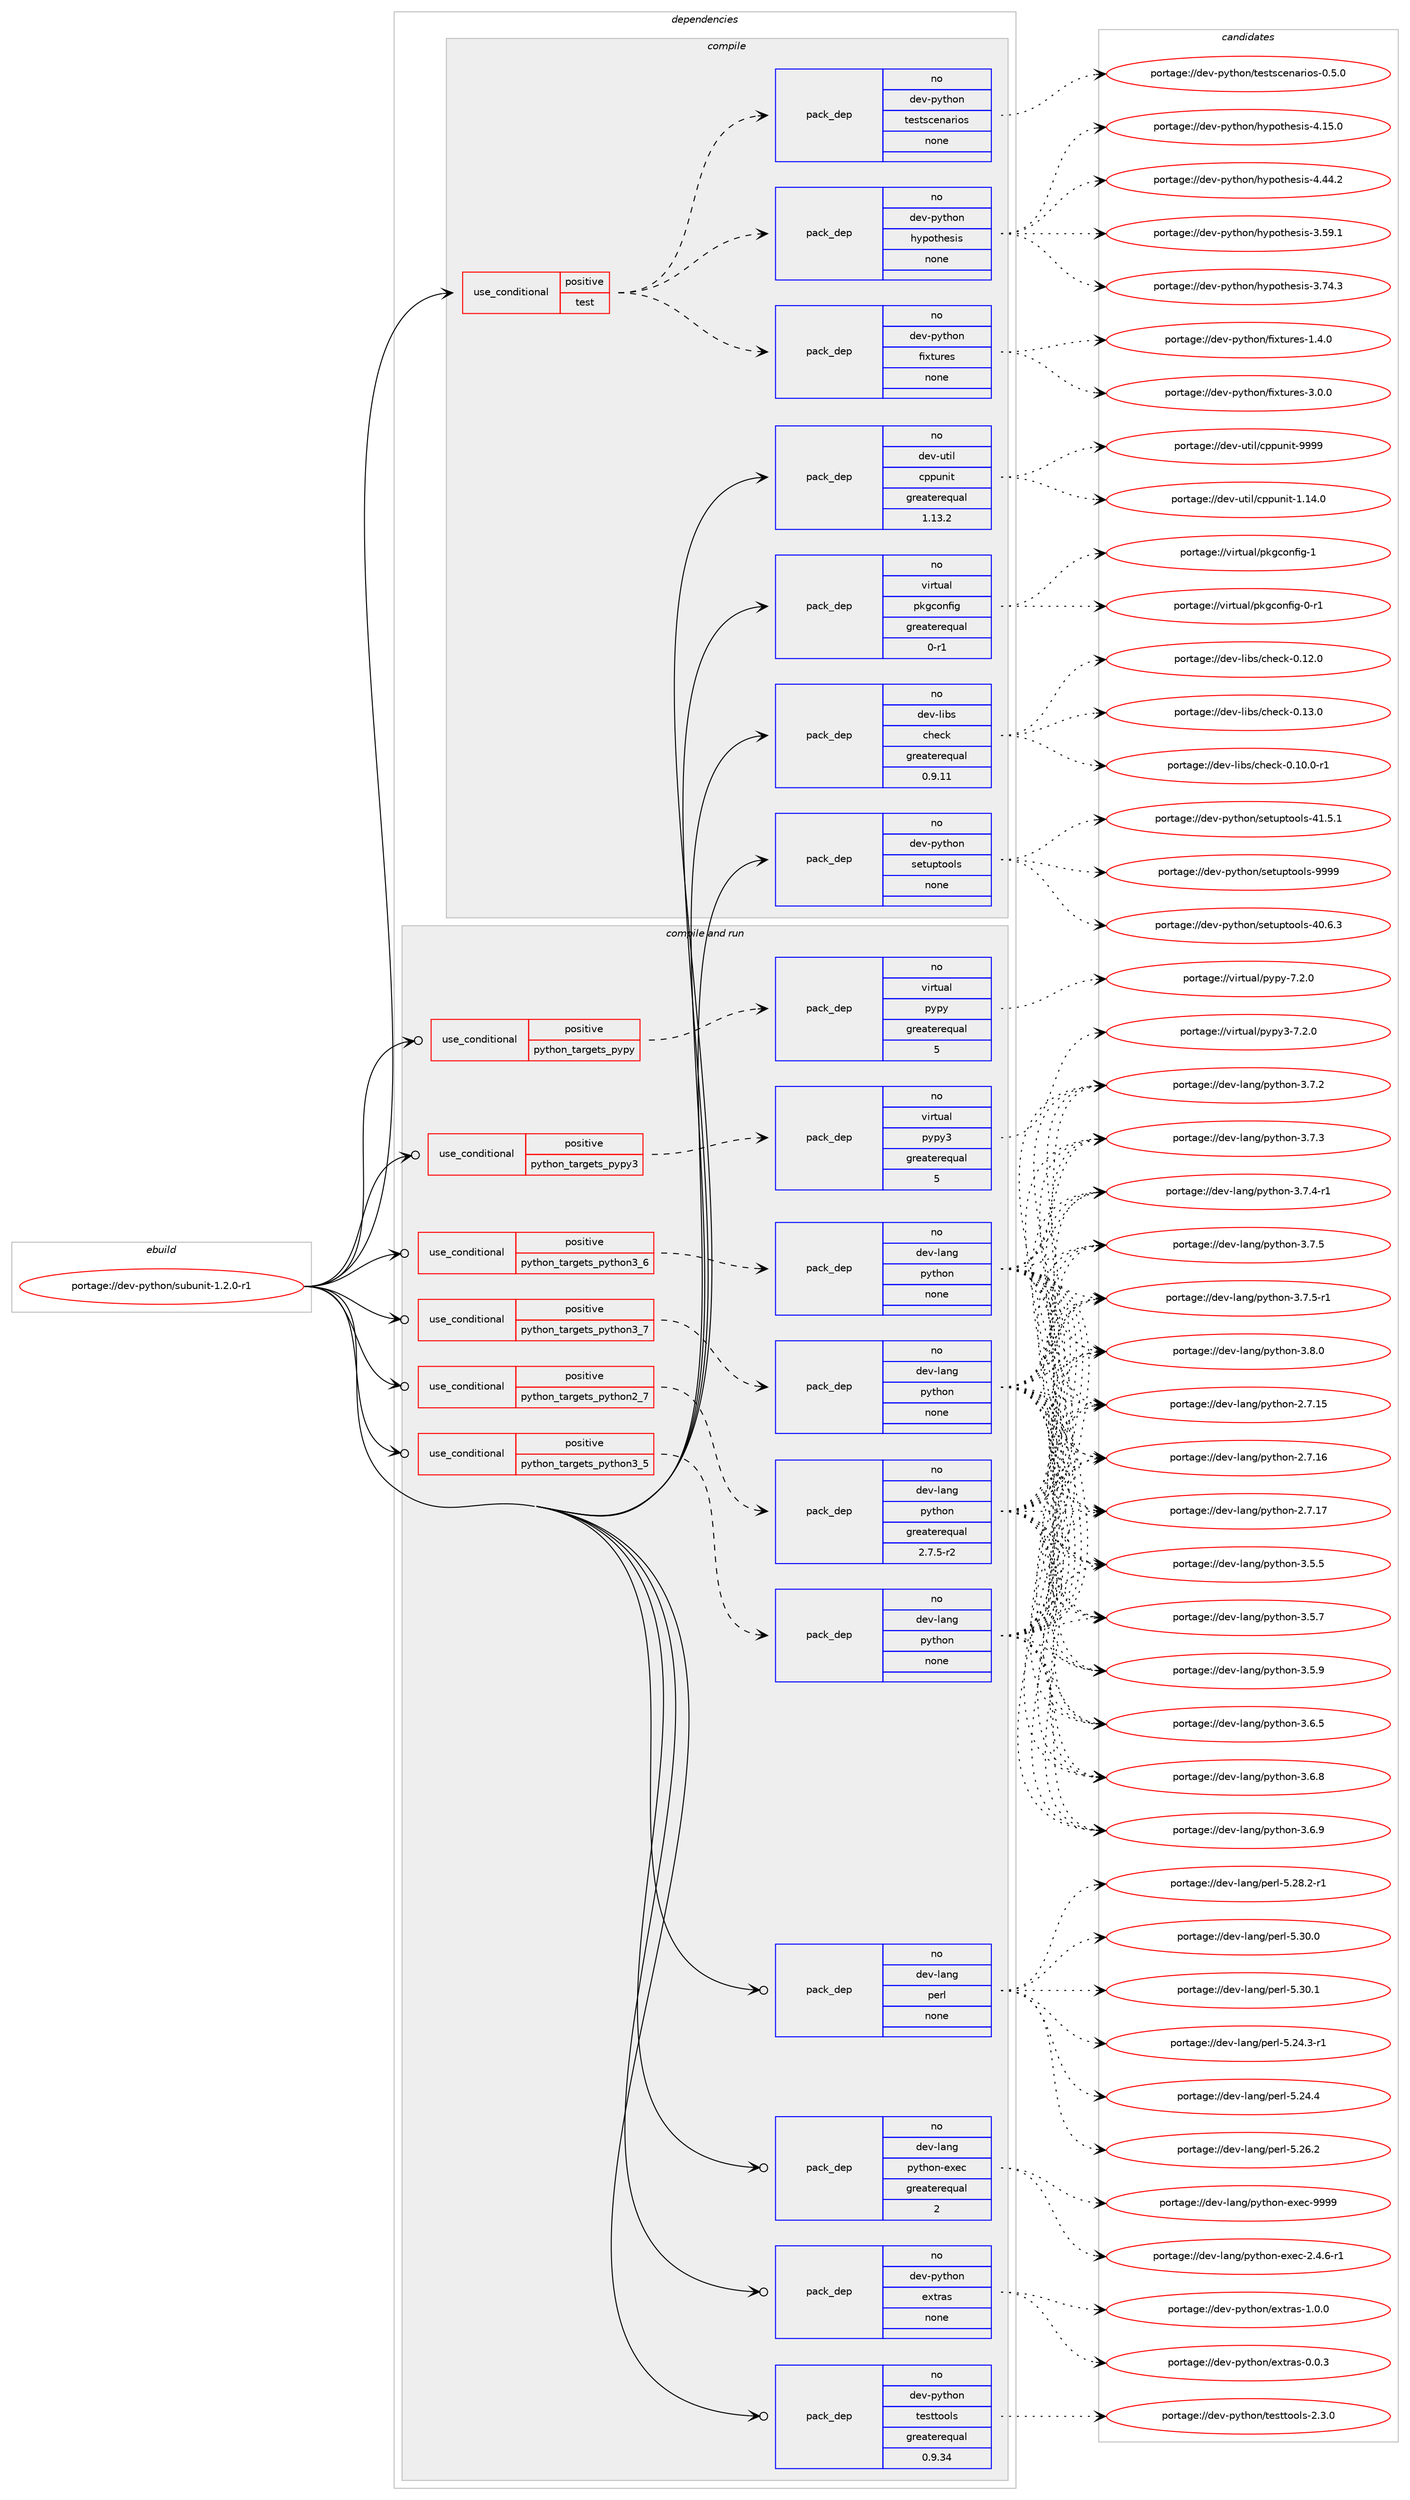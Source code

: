 digraph prolog {

# *************
# Graph options
# *************

newrank=true;
concentrate=true;
compound=true;
graph [rankdir=LR,fontname=Helvetica,fontsize=10,ranksep=1.5];#, ranksep=2.5, nodesep=0.2];
edge  [arrowhead=vee];
node  [fontname=Helvetica,fontsize=10];

# **********
# The ebuild
# **********

subgraph cluster_leftcol {
color=gray;
rank=same;
label=<<i>ebuild</i>>;
id [label="portage://dev-python/subunit-1.2.0-r1", color=red, width=4, href="../dev-python/subunit-1.2.0-r1.svg"];
}

# ****************
# The dependencies
# ****************

subgraph cluster_midcol {
color=gray;
label=<<i>dependencies</i>>;
subgraph cluster_compile {
fillcolor="#eeeeee";
style=filled;
label=<<i>compile</i>>;
subgraph cond39364 {
dependency174534 [label=<<TABLE BORDER="0" CELLBORDER="1" CELLSPACING="0" CELLPADDING="4"><TR><TD ROWSPAN="3" CELLPADDING="10">use_conditional</TD></TR><TR><TD>positive</TD></TR><TR><TD>test</TD></TR></TABLE>>, shape=none, color=red];
subgraph pack131767 {
dependency174535 [label=<<TABLE BORDER="0" CELLBORDER="1" CELLSPACING="0" CELLPADDING="4" WIDTH="220"><TR><TD ROWSPAN="6" CELLPADDING="30">pack_dep</TD></TR><TR><TD WIDTH="110">no</TD></TR><TR><TD>dev-python</TD></TR><TR><TD>fixtures</TD></TR><TR><TD>none</TD></TR><TR><TD></TD></TR></TABLE>>, shape=none, color=blue];
}
dependency174534:e -> dependency174535:w [weight=20,style="dashed",arrowhead="vee"];
subgraph pack131768 {
dependency174536 [label=<<TABLE BORDER="0" CELLBORDER="1" CELLSPACING="0" CELLPADDING="4" WIDTH="220"><TR><TD ROWSPAN="6" CELLPADDING="30">pack_dep</TD></TR><TR><TD WIDTH="110">no</TD></TR><TR><TD>dev-python</TD></TR><TR><TD>hypothesis</TD></TR><TR><TD>none</TD></TR><TR><TD></TD></TR></TABLE>>, shape=none, color=blue];
}
dependency174534:e -> dependency174536:w [weight=20,style="dashed",arrowhead="vee"];
subgraph pack131769 {
dependency174537 [label=<<TABLE BORDER="0" CELLBORDER="1" CELLSPACING="0" CELLPADDING="4" WIDTH="220"><TR><TD ROWSPAN="6" CELLPADDING="30">pack_dep</TD></TR><TR><TD WIDTH="110">no</TD></TR><TR><TD>dev-python</TD></TR><TR><TD>testscenarios</TD></TR><TR><TD>none</TD></TR><TR><TD></TD></TR></TABLE>>, shape=none, color=blue];
}
dependency174534:e -> dependency174537:w [weight=20,style="dashed",arrowhead="vee"];
}
id:e -> dependency174534:w [weight=20,style="solid",arrowhead="vee"];
subgraph pack131770 {
dependency174538 [label=<<TABLE BORDER="0" CELLBORDER="1" CELLSPACING="0" CELLPADDING="4" WIDTH="220"><TR><TD ROWSPAN="6" CELLPADDING="30">pack_dep</TD></TR><TR><TD WIDTH="110">no</TD></TR><TR><TD>dev-libs</TD></TR><TR><TD>check</TD></TR><TR><TD>greaterequal</TD></TR><TR><TD>0.9.11</TD></TR></TABLE>>, shape=none, color=blue];
}
id:e -> dependency174538:w [weight=20,style="solid",arrowhead="vee"];
subgraph pack131771 {
dependency174539 [label=<<TABLE BORDER="0" CELLBORDER="1" CELLSPACING="0" CELLPADDING="4" WIDTH="220"><TR><TD ROWSPAN="6" CELLPADDING="30">pack_dep</TD></TR><TR><TD WIDTH="110">no</TD></TR><TR><TD>dev-python</TD></TR><TR><TD>setuptools</TD></TR><TR><TD>none</TD></TR><TR><TD></TD></TR></TABLE>>, shape=none, color=blue];
}
id:e -> dependency174539:w [weight=20,style="solid",arrowhead="vee"];
subgraph pack131772 {
dependency174540 [label=<<TABLE BORDER="0" CELLBORDER="1" CELLSPACING="0" CELLPADDING="4" WIDTH="220"><TR><TD ROWSPAN="6" CELLPADDING="30">pack_dep</TD></TR><TR><TD WIDTH="110">no</TD></TR><TR><TD>dev-util</TD></TR><TR><TD>cppunit</TD></TR><TR><TD>greaterequal</TD></TR><TR><TD>1.13.2</TD></TR></TABLE>>, shape=none, color=blue];
}
id:e -> dependency174540:w [weight=20,style="solid",arrowhead="vee"];
subgraph pack131773 {
dependency174541 [label=<<TABLE BORDER="0" CELLBORDER="1" CELLSPACING="0" CELLPADDING="4" WIDTH="220"><TR><TD ROWSPAN="6" CELLPADDING="30">pack_dep</TD></TR><TR><TD WIDTH="110">no</TD></TR><TR><TD>virtual</TD></TR><TR><TD>pkgconfig</TD></TR><TR><TD>greaterequal</TD></TR><TR><TD>0-r1</TD></TR></TABLE>>, shape=none, color=blue];
}
id:e -> dependency174541:w [weight=20,style="solid",arrowhead="vee"];
}
subgraph cluster_compileandrun {
fillcolor="#eeeeee";
style=filled;
label=<<i>compile and run</i>>;
subgraph cond39365 {
dependency174542 [label=<<TABLE BORDER="0" CELLBORDER="1" CELLSPACING="0" CELLPADDING="4"><TR><TD ROWSPAN="3" CELLPADDING="10">use_conditional</TD></TR><TR><TD>positive</TD></TR><TR><TD>python_targets_pypy</TD></TR></TABLE>>, shape=none, color=red];
subgraph pack131774 {
dependency174543 [label=<<TABLE BORDER="0" CELLBORDER="1" CELLSPACING="0" CELLPADDING="4" WIDTH="220"><TR><TD ROWSPAN="6" CELLPADDING="30">pack_dep</TD></TR><TR><TD WIDTH="110">no</TD></TR><TR><TD>virtual</TD></TR><TR><TD>pypy</TD></TR><TR><TD>greaterequal</TD></TR><TR><TD>5</TD></TR></TABLE>>, shape=none, color=blue];
}
dependency174542:e -> dependency174543:w [weight=20,style="dashed",arrowhead="vee"];
}
id:e -> dependency174542:w [weight=20,style="solid",arrowhead="odotvee"];
subgraph cond39366 {
dependency174544 [label=<<TABLE BORDER="0" CELLBORDER="1" CELLSPACING="0" CELLPADDING="4"><TR><TD ROWSPAN="3" CELLPADDING="10">use_conditional</TD></TR><TR><TD>positive</TD></TR><TR><TD>python_targets_pypy3</TD></TR></TABLE>>, shape=none, color=red];
subgraph pack131775 {
dependency174545 [label=<<TABLE BORDER="0" CELLBORDER="1" CELLSPACING="0" CELLPADDING="4" WIDTH="220"><TR><TD ROWSPAN="6" CELLPADDING="30">pack_dep</TD></TR><TR><TD WIDTH="110">no</TD></TR><TR><TD>virtual</TD></TR><TR><TD>pypy3</TD></TR><TR><TD>greaterequal</TD></TR><TR><TD>5</TD></TR></TABLE>>, shape=none, color=blue];
}
dependency174544:e -> dependency174545:w [weight=20,style="dashed",arrowhead="vee"];
}
id:e -> dependency174544:w [weight=20,style="solid",arrowhead="odotvee"];
subgraph cond39367 {
dependency174546 [label=<<TABLE BORDER="0" CELLBORDER="1" CELLSPACING="0" CELLPADDING="4"><TR><TD ROWSPAN="3" CELLPADDING="10">use_conditional</TD></TR><TR><TD>positive</TD></TR><TR><TD>python_targets_python2_7</TD></TR></TABLE>>, shape=none, color=red];
subgraph pack131776 {
dependency174547 [label=<<TABLE BORDER="0" CELLBORDER="1" CELLSPACING="0" CELLPADDING="4" WIDTH="220"><TR><TD ROWSPAN="6" CELLPADDING="30">pack_dep</TD></TR><TR><TD WIDTH="110">no</TD></TR><TR><TD>dev-lang</TD></TR><TR><TD>python</TD></TR><TR><TD>greaterequal</TD></TR><TR><TD>2.7.5-r2</TD></TR></TABLE>>, shape=none, color=blue];
}
dependency174546:e -> dependency174547:w [weight=20,style="dashed",arrowhead="vee"];
}
id:e -> dependency174546:w [weight=20,style="solid",arrowhead="odotvee"];
subgraph cond39368 {
dependency174548 [label=<<TABLE BORDER="0" CELLBORDER="1" CELLSPACING="0" CELLPADDING="4"><TR><TD ROWSPAN="3" CELLPADDING="10">use_conditional</TD></TR><TR><TD>positive</TD></TR><TR><TD>python_targets_python3_5</TD></TR></TABLE>>, shape=none, color=red];
subgraph pack131777 {
dependency174549 [label=<<TABLE BORDER="0" CELLBORDER="1" CELLSPACING="0" CELLPADDING="4" WIDTH="220"><TR><TD ROWSPAN="6" CELLPADDING="30">pack_dep</TD></TR><TR><TD WIDTH="110">no</TD></TR><TR><TD>dev-lang</TD></TR><TR><TD>python</TD></TR><TR><TD>none</TD></TR><TR><TD></TD></TR></TABLE>>, shape=none, color=blue];
}
dependency174548:e -> dependency174549:w [weight=20,style="dashed",arrowhead="vee"];
}
id:e -> dependency174548:w [weight=20,style="solid",arrowhead="odotvee"];
subgraph cond39369 {
dependency174550 [label=<<TABLE BORDER="0" CELLBORDER="1" CELLSPACING="0" CELLPADDING="4"><TR><TD ROWSPAN="3" CELLPADDING="10">use_conditional</TD></TR><TR><TD>positive</TD></TR><TR><TD>python_targets_python3_6</TD></TR></TABLE>>, shape=none, color=red];
subgraph pack131778 {
dependency174551 [label=<<TABLE BORDER="0" CELLBORDER="1" CELLSPACING="0" CELLPADDING="4" WIDTH="220"><TR><TD ROWSPAN="6" CELLPADDING="30">pack_dep</TD></TR><TR><TD WIDTH="110">no</TD></TR><TR><TD>dev-lang</TD></TR><TR><TD>python</TD></TR><TR><TD>none</TD></TR><TR><TD></TD></TR></TABLE>>, shape=none, color=blue];
}
dependency174550:e -> dependency174551:w [weight=20,style="dashed",arrowhead="vee"];
}
id:e -> dependency174550:w [weight=20,style="solid",arrowhead="odotvee"];
subgraph cond39370 {
dependency174552 [label=<<TABLE BORDER="0" CELLBORDER="1" CELLSPACING="0" CELLPADDING="4"><TR><TD ROWSPAN="3" CELLPADDING="10">use_conditional</TD></TR><TR><TD>positive</TD></TR><TR><TD>python_targets_python3_7</TD></TR></TABLE>>, shape=none, color=red];
subgraph pack131779 {
dependency174553 [label=<<TABLE BORDER="0" CELLBORDER="1" CELLSPACING="0" CELLPADDING="4" WIDTH="220"><TR><TD ROWSPAN="6" CELLPADDING="30">pack_dep</TD></TR><TR><TD WIDTH="110">no</TD></TR><TR><TD>dev-lang</TD></TR><TR><TD>python</TD></TR><TR><TD>none</TD></TR><TR><TD></TD></TR></TABLE>>, shape=none, color=blue];
}
dependency174552:e -> dependency174553:w [weight=20,style="dashed",arrowhead="vee"];
}
id:e -> dependency174552:w [weight=20,style="solid",arrowhead="odotvee"];
subgraph pack131780 {
dependency174554 [label=<<TABLE BORDER="0" CELLBORDER="1" CELLSPACING="0" CELLPADDING="4" WIDTH="220"><TR><TD ROWSPAN="6" CELLPADDING="30">pack_dep</TD></TR><TR><TD WIDTH="110">no</TD></TR><TR><TD>dev-lang</TD></TR><TR><TD>perl</TD></TR><TR><TD>none</TD></TR><TR><TD></TD></TR></TABLE>>, shape=none, color=blue];
}
id:e -> dependency174554:w [weight=20,style="solid",arrowhead="odotvee"];
subgraph pack131781 {
dependency174555 [label=<<TABLE BORDER="0" CELLBORDER="1" CELLSPACING="0" CELLPADDING="4" WIDTH="220"><TR><TD ROWSPAN="6" CELLPADDING="30">pack_dep</TD></TR><TR><TD WIDTH="110">no</TD></TR><TR><TD>dev-lang</TD></TR><TR><TD>python-exec</TD></TR><TR><TD>greaterequal</TD></TR><TR><TD>2</TD></TR></TABLE>>, shape=none, color=blue];
}
id:e -> dependency174555:w [weight=20,style="solid",arrowhead="odotvee"];
subgraph pack131782 {
dependency174556 [label=<<TABLE BORDER="0" CELLBORDER="1" CELLSPACING="0" CELLPADDING="4" WIDTH="220"><TR><TD ROWSPAN="6" CELLPADDING="30">pack_dep</TD></TR><TR><TD WIDTH="110">no</TD></TR><TR><TD>dev-python</TD></TR><TR><TD>extras</TD></TR><TR><TD>none</TD></TR><TR><TD></TD></TR></TABLE>>, shape=none, color=blue];
}
id:e -> dependency174556:w [weight=20,style="solid",arrowhead="odotvee"];
subgraph pack131783 {
dependency174557 [label=<<TABLE BORDER="0" CELLBORDER="1" CELLSPACING="0" CELLPADDING="4" WIDTH="220"><TR><TD ROWSPAN="6" CELLPADDING="30">pack_dep</TD></TR><TR><TD WIDTH="110">no</TD></TR><TR><TD>dev-python</TD></TR><TR><TD>testtools</TD></TR><TR><TD>greaterequal</TD></TR><TR><TD>0.9.34</TD></TR></TABLE>>, shape=none, color=blue];
}
id:e -> dependency174557:w [weight=20,style="solid",arrowhead="odotvee"];
}
subgraph cluster_run {
fillcolor="#eeeeee";
style=filled;
label=<<i>run</i>>;
}
}

# **************
# The candidates
# **************

subgraph cluster_choices {
rank=same;
color=gray;
label=<<i>candidates</i>>;

subgraph choice131767 {
color=black;
nodesep=1;
choiceportage1001011184511212111610411111047102105120116117114101115454946524648 [label="portage://dev-python/fixtures-1.4.0", color=red, width=4,href="../dev-python/fixtures-1.4.0.svg"];
choiceportage1001011184511212111610411111047102105120116117114101115455146484648 [label="portage://dev-python/fixtures-3.0.0", color=red, width=4,href="../dev-python/fixtures-3.0.0.svg"];
dependency174535:e -> choiceportage1001011184511212111610411111047102105120116117114101115454946524648:w [style=dotted,weight="100"];
dependency174535:e -> choiceportage1001011184511212111610411111047102105120116117114101115455146484648:w [style=dotted,weight="100"];
}
subgraph choice131768 {
color=black;
nodesep=1;
choiceportage100101118451121211161041111104710412111211111610410111510511545514653574649 [label="portage://dev-python/hypothesis-3.59.1", color=red, width=4,href="../dev-python/hypothesis-3.59.1.svg"];
choiceportage100101118451121211161041111104710412111211111610410111510511545514655524651 [label="portage://dev-python/hypothesis-3.74.3", color=red, width=4,href="../dev-python/hypothesis-3.74.3.svg"];
choiceportage100101118451121211161041111104710412111211111610410111510511545524649534648 [label="portage://dev-python/hypothesis-4.15.0", color=red, width=4,href="../dev-python/hypothesis-4.15.0.svg"];
choiceportage100101118451121211161041111104710412111211111610410111510511545524652524650 [label="portage://dev-python/hypothesis-4.44.2", color=red, width=4,href="../dev-python/hypothesis-4.44.2.svg"];
dependency174536:e -> choiceportage100101118451121211161041111104710412111211111610410111510511545514653574649:w [style=dotted,weight="100"];
dependency174536:e -> choiceportage100101118451121211161041111104710412111211111610410111510511545514655524651:w [style=dotted,weight="100"];
dependency174536:e -> choiceportage100101118451121211161041111104710412111211111610410111510511545524649534648:w [style=dotted,weight="100"];
dependency174536:e -> choiceportage100101118451121211161041111104710412111211111610410111510511545524652524650:w [style=dotted,weight="100"];
}
subgraph choice131769 {
color=black;
nodesep=1;
choiceportage10010111845112121116104111110471161011151161159910111097114105111115454846534648 [label="portage://dev-python/testscenarios-0.5.0", color=red, width=4,href="../dev-python/testscenarios-0.5.0.svg"];
dependency174537:e -> choiceportage10010111845112121116104111110471161011151161159910111097114105111115454846534648:w [style=dotted,weight="100"];
}
subgraph choice131770 {
color=black;
nodesep=1;
choiceportage1001011184510810598115479910410199107454846494846484511449 [label="portage://dev-libs/check-0.10.0-r1", color=red, width=4,href="../dev-libs/check-0.10.0-r1.svg"];
choiceportage100101118451081059811547991041019910745484649504648 [label="portage://dev-libs/check-0.12.0", color=red, width=4,href="../dev-libs/check-0.12.0.svg"];
choiceportage100101118451081059811547991041019910745484649514648 [label="portage://dev-libs/check-0.13.0", color=red, width=4,href="../dev-libs/check-0.13.0.svg"];
dependency174538:e -> choiceportage1001011184510810598115479910410199107454846494846484511449:w [style=dotted,weight="100"];
dependency174538:e -> choiceportage100101118451081059811547991041019910745484649504648:w [style=dotted,weight="100"];
dependency174538:e -> choiceportage100101118451081059811547991041019910745484649514648:w [style=dotted,weight="100"];
}
subgraph choice131771 {
color=black;
nodesep=1;
choiceportage100101118451121211161041111104711510111611711211611111110811545524846544651 [label="portage://dev-python/setuptools-40.6.3", color=red, width=4,href="../dev-python/setuptools-40.6.3.svg"];
choiceportage100101118451121211161041111104711510111611711211611111110811545524946534649 [label="portage://dev-python/setuptools-41.5.1", color=red, width=4,href="../dev-python/setuptools-41.5.1.svg"];
choiceportage10010111845112121116104111110471151011161171121161111111081154557575757 [label="portage://dev-python/setuptools-9999", color=red, width=4,href="../dev-python/setuptools-9999.svg"];
dependency174539:e -> choiceportage100101118451121211161041111104711510111611711211611111110811545524846544651:w [style=dotted,weight="100"];
dependency174539:e -> choiceportage100101118451121211161041111104711510111611711211611111110811545524946534649:w [style=dotted,weight="100"];
dependency174539:e -> choiceportage10010111845112121116104111110471151011161171121161111111081154557575757:w [style=dotted,weight="100"];
}
subgraph choice131772 {
color=black;
nodesep=1;
choiceportage10010111845117116105108479911211211711010511645494649524648 [label="portage://dev-util/cppunit-1.14.0", color=red, width=4,href="../dev-util/cppunit-1.14.0.svg"];
choiceportage1001011184511711610510847991121121171101051164557575757 [label="portage://dev-util/cppunit-9999", color=red, width=4,href="../dev-util/cppunit-9999.svg"];
dependency174540:e -> choiceportage10010111845117116105108479911211211711010511645494649524648:w [style=dotted,weight="100"];
dependency174540:e -> choiceportage1001011184511711610510847991121121171101051164557575757:w [style=dotted,weight="100"];
}
subgraph choice131773 {
color=black;
nodesep=1;
choiceportage11810511411611797108471121071039911111010210510345484511449 [label="portage://virtual/pkgconfig-0-r1", color=red, width=4,href="../virtual/pkgconfig-0-r1.svg"];
choiceportage1181051141161179710847112107103991111101021051034549 [label="portage://virtual/pkgconfig-1", color=red, width=4,href="../virtual/pkgconfig-1.svg"];
dependency174541:e -> choiceportage11810511411611797108471121071039911111010210510345484511449:w [style=dotted,weight="100"];
dependency174541:e -> choiceportage1181051141161179710847112107103991111101021051034549:w [style=dotted,weight="100"];
}
subgraph choice131774 {
color=black;
nodesep=1;
choiceportage1181051141161179710847112121112121455546504648 [label="portage://virtual/pypy-7.2.0", color=red, width=4,href="../virtual/pypy-7.2.0.svg"];
dependency174543:e -> choiceportage1181051141161179710847112121112121455546504648:w [style=dotted,weight="100"];
}
subgraph choice131775 {
color=black;
nodesep=1;
choiceportage118105114116117971084711212111212151455546504648 [label="portage://virtual/pypy3-7.2.0", color=red, width=4,href="../virtual/pypy3-7.2.0.svg"];
dependency174545:e -> choiceportage118105114116117971084711212111212151455546504648:w [style=dotted,weight="100"];
}
subgraph choice131776 {
color=black;
nodesep=1;
choiceportage10010111845108971101034711212111610411111045504655464953 [label="portage://dev-lang/python-2.7.15", color=red, width=4,href="../dev-lang/python-2.7.15.svg"];
choiceportage10010111845108971101034711212111610411111045504655464954 [label="portage://dev-lang/python-2.7.16", color=red, width=4,href="../dev-lang/python-2.7.16.svg"];
choiceportage10010111845108971101034711212111610411111045504655464955 [label="portage://dev-lang/python-2.7.17", color=red, width=4,href="../dev-lang/python-2.7.17.svg"];
choiceportage100101118451089711010347112121116104111110455146534653 [label="portage://dev-lang/python-3.5.5", color=red, width=4,href="../dev-lang/python-3.5.5.svg"];
choiceportage100101118451089711010347112121116104111110455146534655 [label="portage://dev-lang/python-3.5.7", color=red, width=4,href="../dev-lang/python-3.5.7.svg"];
choiceportage100101118451089711010347112121116104111110455146534657 [label="portage://dev-lang/python-3.5.9", color=red, width=4,href="../dev-lang/python-3.5.9.svg"];
choiceportage100101118451089711010347112121116104111110455146544653 [label="portage://dev-lang/python-3.6.5", color=red, width=4,href="../dev-lang/python-3.6.5.svg"];
choiceportage100101118451089711010347112121116104111110455146544656 [label="portage://dev-lang/python-3.6.8", color=red, width=4,href="../dev-lang/python-3.6.8.svg"];
choiceportage100101118451089711010347112121116104111110455146544657 [label="portage://dev-lang/python-3.6.9", color=red, width=4,href="../dev-lang/python-3.6.9.svg"];
choiceportage100101118451089711010347112121116104111110455146554650 [label="portage://dev-lang/python-3.7.2", color=red, width=4,href="../dev-lang/python-3.7.2.svg"];
choiceportage100101118451089711010347112121116104111110455146554651 [label="portage://dev-lang/python-3.7.3", color=red, width=4,href="../dev-lang/python-3.7.3.svg"];
choiceportage1001011184510897110103471121211161041111104551465546524511449 [label="portage://dev-lang/python-3.7.4-r1", color=red, width=4,href="../dev-lang/python-3.7.4-r1.svg"];
choiceportage100101118451089711010347112121116104111110455146554653 [label="portage://dev-lang/python-3.7.5", color=red, width=4,href="../dev-lang/python-3.7.5.svg"];
choiceportage1001011184510897110103471121211161041111104551465546534511449 [label="portage://dev-lang/python-3.7.5-r1", color=red, width=4,href="../dev-lang/python-3.7.5-r1.svg"];
choiceportage100101118451089711010347112121116104111110455146564648 [label="portage://dev-lang/python-3.8.0", color=red, width=4,href="../dev-lang/python-3.8.0.svg"];
dependency174547:e -> choiceportage10010111845108971101034711212111610411111045504655464953:w [style=dotted,weight="100"];
dependency174547:e -> choiceportage10010111845108971101034711212111610411111045504655464954:w [style=dotted,weight="100"];
dependency174547:e -> choiceportage10010111845108971101034711212111610411111045504655464955:w [style=dotted,weight="100"];
dependency174547:e -> choiceportage100101118451089711010347112121116104111110455146534653:w [style=dotted,weight="100"];
dependency174547:e -> choiceportage100101118451089711010347112121116104111110455146534655:w [style=dotted,weight="100"];
dependency174547:e -> choiceportage100101118451089711010347112121116104111110455146534657:w [style=dotted,weight="100"];
dependency174547:e -> choiceportage100101118451089711010347112121116104111110455146544653:w [style=dotted,weight="100"];
dependency174547:e -> choiceportage100101118451089711010347112121116104111110455146544656:w [style=dotted,weight="100"];
dependency174547:e -> choiceportage100101118451089711010347112121116104111110455146544657:w [style=dotted,weight="100"];
dependency174547:e -> choiceportage100101118451089711010347112121116104111110455146554650:w [style=dotted,weight="100"];
dependency174547:e -> choiceportage100101118451089711010347112121116104111110455146554651:w [style=dotted,weight="100"];
dependency174547:e -> choiceportage1001011184510897110103471121211161041111104551465546524511449:w [style=dotted,weight="100"];
dependency174547:e -> choiceportage100101118451089711010347112121116104111110455146554653:w [style=dotted,weight="100"];
dependency174547:e -> choiceportage1001011184510897110103471121211161041111104551465546534511449:w [style=dotted,weight="100"];
dependency174547:e -> choiceportage100101118451089711010347112121116104111110455146564648:w [style=dotted,weight="100"];
}
subgraph choice131777 {
color=black;
nodesep=1;
choiceportage10010111845108971101034711212111610411111045504655464953 [label="portage://dev-lang/python-2.7.15", color=red, width=4,href="../dev-lang/python-2.7.15.svg"];
choiceportage10010111845108971101034711212111610411111045504655464954 [label="portage://dev-lang/python-2.7.16", color=red, width=4,href="../dev-lang/python-2.7.16.svg"];
choiceportage10010111845108971101034711212111610411111045504655464955 [label="portage://dev-lang/python-2.7.17", color=red, width=4,href="../dev-lang/python-2.7.17.svg"];
choiceportage100101118451089711010347112121116104111110455146534653 [label="portage://dev-lang/python-3.5.5", color=red, width=4,href="../dev-lang/python-3.5.5.svg"];
choiceportage100101118451089711010347112121116104111110455146534655 [label="portage://dev-lang/python-3.5.7", color=red, width=4,href="../dev-lang/python-3.5.7.svg"];
choiceportage100101118451089711010347112121116104111110455146534657 [label="portage://dev-lang/python-3.5.9", color=red, width=4,href="../dev-lang/python-3.5.9.svg"];
choiceportage100101118451089711010347112121116104111110455146544653 [label="portage://dev-lang/python-3.6.5", color=red, width=4,href="../dev-lang/python-3.6.5.svg"];
choiceportage100101118451089711010347112121116104111110455146544656 [label="portage://dev-lang/python-3.6.8", color=red, width=4,href="../dev-lang/python-3.6.8.svg"];
choiceportage100101118451089711010347112121116104111110455146544657 [label="portage://dev-lang/python-3.6.9", color=red, width=4,href="../dev-lang/python-3.6.9.svg"];
choiceportage100101118451089711010347112121116104111110455146554650 [label="portage://dev-lang/python-3.7.2", color=red, width=4,href="../dev-lang/python-3.7.2.svg"];
choiceportage100101118451089711010347112121116104111110455146554651 [label="portage://dev-lang/python-3.7.3", color=red, width=4,href="../dev-lang/python-3.7.3.svg"];
choiceportage1001011184510897110103471121211161041111104551465546524511449 [label="portage://dev-lang/python-3.7.4-r1", color=red, width=4,href="../dev-lang/python-3.7.4-r1.svg"];
choiceportage100101118451089711010347112121116104111110455146554653 [label="portage://dev-lang/python-3.7.5", color=red, width=4,href="../dev-lang/python-3.7.5.svg"];
choiceportage1001011184510897110103471121211161041111104551465546534511449 [label="portage://dev-lang/python-3.7.5-r1", color=red, width=4,href="../dev-lang/python-3.7.5-r1.svg"];
choiceportage100101118451089711010347112121116104111110455146564648 [label="portage://dev-lang/python-3.8.0", color=red, width=4,href="../dev-lang/python-3.8.0.svg"];
dependency174549:e -> choiceportage10010111845108971101034711212111610411111045504655464953:w [style=dotted,weight="100"];
dependency174549:e -> choiceportage10010111845108971101034711212111610411111045504655464954:w [style=dotted,weight="100"];
dependency174549:e -> choiceportage10010111845108971101034711212111610411111045504655464955:w [style=dotted,weight="100"];
dependency174549:e -> choiceportage100101118451089711010347112121116104111110455146534653:w [style=dotted,weight="100"];
dependency174549:e -> choiceportage100101118451089711010347112121116104111110455146534655:w [style=dotted,weight="100"];
dependency174549:e -> choiceportage100101118451089711010347112121116104111110455146534657:w [style=dotted,weight="100"];
dependency174549:e -> choiceportage100101118451089711010347112121116104111110455146544653:w [style=dotted,weight="100"];
dependency174549:e -> choiceportage100101118451089711010347112121116104111110455146544656:w [style=dotted,weight="100"];
dependency174549:e -> choiceportage100101118451089711010347112121116104111110455146544657:w [style=dotted,weight="100"];
dependency174549:e -> choiceportage100101118451089711010347112121116104111110455146554650:w [style=dotted,weight="100"];
dependency174549:e -> choiceportage100101118451089711010347112121116104111110455146554651:w [style=dotted,weight="100"];
dependency174549:e -> choiceportage1001011184510897110103471121211161041111104551465546524511449:w [style=dotted,weight="100"];
dependency174549:e -> choiceportage100101118451089711010347112121116104111110455146554653:w [style=dotted,weight="100"];
dependency174549:e -> choiceportage1001011184510897110103471121211161041111104551465546534511449:w [style=dotted,weight="100"];
dependency174549:e -> choiceportage100101118451089711010347112121116104111110455146564648:w [style=dotted,weight="100"];
}
subgraph choice131778 {
color=black;
nodesep=1;
choiceportage10010111845108971101034711212111610411111045504655464953 [label="portage://dev-lang/python-2.7.15", color=red, width=4,href="../dev-lang/python-2.7.15.svg"];
choiceportage10010111845108971101034711212111610411111045504655464954 [label="portage://dev-lang/python-2.7.16", color=red, width=4,href="../dev-lang/python-2.7.16.svg"];
choiceportage10010111845108971101034711212111610411111045504655464955 [label="portage://dev-lang/python-2.7.17", color=red, width=4,href="../dev-lang/python-2.7.17.svg"];
choiceportage100101118451089711010347112121116104111110455146534653 [label="portage://dev-lang/python-3.5.5", color=red, width=4,href="../dev-lang/python-3.5.5.svg"];
choiceportage100101118451089711010347112121116104111110455146534655 [label="portage://dev-lang/python-3.5.7", color=red, width=4,href="../dev-lang/python-3.5.7.svg"];
choiceportage100101118451089711010347112121116104111110455146534657 [label="portage://dev-lang/python-3.5.9", color=red, width=4,href="../dev-lang/python-3.5.9.svg"];
choiceportage100101118451089711010347112121116104111110455146544653 [label="portage://dev-lang/python-3.6.5", color=red, width=4,href="../dev-lang/python-3.6.5.svg"];
choiceportage100101118451089711010347112121116104111110455146544656 [label="portage://dev-lang/python-3.6.8", color=red, width=4,href="../dev-lang/python-3.6.8.svg"];
choiceportage100101118451089711010347112121116104111110455146544657 [label="portage://dev-lang/python-3.6.9", color=red, width=4,href="../dev-lang/python-3.6.9.svg"];
choiceportage100101118451089711010347112121116104111110455146554650 [label="portage://dev-lang/python-3.7.2", color=red, width=4,href="../dev-lang/python-3.7.2.svg"];
choiceportage100101118451089711010347112121116104111110455146554651 [label="portage://dev-lang/python-3.7.3", color=red, width=4,href="../dev-lang/python-3.7.3.svg"];
choiceportage1001011184510897110103471121211161041111104551465546524511449 [label="portage://dev-lang/python-3.7.4-r1", color=red, width=4,href="../dev-lang/python-3.7.4-r1.svg"];
choiceportage100101118451089711010347112121116104111110455146554653 [label="portage://dev-lang/python-3.7.5", color=red, width=4,href="../dev-lang/python-3.7.5.svg"];
choiceportage1001011184510897110103471121211161041111104551465546534511449 [label="portage://dev-lang/python-3.7.5-r1", color=red, width=4,href="../dev-lang/python-3.7.5-r1.svg"];
choiceportage100101118451089711010347112121116104111110455146564648 [label="portage://dev-lang/python-3.8.0", color=red, width=4,href="../dev-lang/python-3.8.0.svg"];
dependency174551:e -> choiceportage10010111845108971101034711212111610411111045504655464953:w [style=dotted,weight="100"];
dependency174551:e -> choiceportage10010111845108971101034711212111610411111045504655464954:w [style=dotted,weight="100"];
dependency174551:e -> choiceportage10010111845108971101034711212111610411111045504655464955:w [style=dotted,weight="100"];
dependency174551:e -> choiceportage100101118451089711010347112121116104111110455146534653:w [style=dotted,weight="100"];
dependency174551:e -> choiceportage100101118451089711010347112121116104111110455146534655:w [style=dotted,weight="100"];
dependency174551:e -> choiceportage100101118451089711010347112121116104111110455146534657:w [style=dotted,weight="100"];
dependency174551:e -> choiceportage100101118451089711010347112121116104111110455146544653:w [style=dotted,weight="100"];
dependency174551:e -> choiceportage100101118451089711010347112121116104111110455146544656:w [style=dotted,weight="100"];
dependency174551:e -> choiceportage100101118451089711010347112121116104111110455146544657:w [style=dotted,weight="100"];
dependency174551:e -> choiceportage100101118451089711010347112121116104111110455146554650:w [style=dotted,weight="100"];
dependency174551:e -> choiceportage100101118451089711010347112121116104111110455146554651:w [style=dotted,weight="100"];
dependency174551:e -> choiceportage1001011184510897110103471121211161041111104551465546524511449:w [style=dotted,weight="100"];
dependency174551:e -> choiceportage100101118451089711010347112121116104111110455146554653:w [style=dotted,weight="100"];
dependency174551:e -> choiceportage1001011184510897110103471121211161041111104551465546534511449:w [style=dotted,weight="100"];
dependency174551:e -> choiceportage100101118451089711010347112121116104111110455146564648:w [style=dotted,weight="100"];
}
subgraph choice131779 {
color=black;
nodesep=1;
choiceportage10010111845108971101034711212111610411111045504655464953 [label="portage://dev-lang/python-2.7.15", color=red, width=4,href="../dev-lang/python-2.7.15.svg"];
choiceportage10010111845108971101034711212111610411111045504655464954 [label="portage://dev-lang/python-2.7.16", color=red, width=4,href="../dev-lang/python-2.7.16.svg"];
choiceportage10010111845108971101034711212111610411111045504655464955 [label="portage://dev-lang/python-2.7.17", color=red, width=4,href="../dev-lang/python-2.7.17.svg"];
choiceportage100101118451089711010347112121116104111110455146534653 [label="portage://dev-lang/python-3.5.5", color=red, width=4,href="../dev-lang/python-3.5.5.svg"];
choiceportage100101118451089711010347112121116104111110455146534655 [label="portage://dev-lang/python-3.5.7", color=red, width=4,href="../dev-lang/python-3.5.7.svg"];
choiceportage100101118451089711010347112121116104111110455146534657 [label="portage://dev-lang/python-3.5.9", color=red, width=4,href="../dev-lang/python-3.5.9.svg"];
choiceportage100101118451089711010347112121116104111110455146544653 [label="portage://dev-lang/python-3.6.5", color=red, width=4,href="../dev-lang/python-3.6.5.svg"];
choiceportage100101118451089711010347112121116104111110455146544656 [label="portage://dev-lang/python-3.6.8", color=red, width=4,href="../dev-lang/python-3.6.8.svg"];
choiceportage100101118451089711010347112121116104111110455146544657 [label="portage://dev-lang/python-3.6.9", color=red, width=4,href="../dev-lang/python-3.6.9.svg"];
choiceportage100101118451089711010347112121116104111110455146554650 [label="portage://dev-lang/python-3.7.2", color=red, width=4,href="../dev-lang/python-3.7.2.svg"];
choiceportage100101118451089711010347112121116104111110455146554651 [label="portage://dev-lang/python-3.7.3", color=red, width=4,href="../dev-lang/python-3.7.3.svg"];
choiceportage1001011184510897110103471121211161041111104551465546524511449 [label="portage://dev-lang/python-3.7.4-r1", color=red, width=4,href="../dev-lang/python-3.7.4-r1.svg"];
choiceportage100101118451089711010347112121116104111110455146554653 [label="portage://dev-lang/python-3.7.5", color=red, width=4,href="../dev-lang/python-3.7.5.svg"];
choiceportage1001011184510897110103471121211161041111104551465546534511449 [label="portage://dev-lang/python-3.7.5-r1", color=red, width=4,href="../dev-lang/python-3.7.5-r1.svg"];
choiceportage100101118451089711010347112121116104111110455146564648 [label="portage://dev-lang/python-3.8.0", color=red, width=4,href="../dev-lang/python-3.8.0.svg"];
dependency174553:e -> choiceportage10010111845108971101034711212111610411111045504655464953:w [style=dotted,weight="100"];
dependency174553:e -> choiceportage10010111845108971101034711212111610411111045504655464954:w [style=dotted,weight="100"];
dependency174553:e -> choiceportage10010111845108971101034711212111610411111045504655464955:w [style=dotted,weight="100"];
dependency174553:e -> choiceportage100101118451089711010347112121116104111110455146534653:w [style=dotted,weight="100"];
dependency174553:e -> choiceportage100101118451089711010347112121116104111110455146534655:w [style=dotted,weight="100"];
dependency174553:e -> choiceportage100101118451089711010347112121116104111110455146534657:w [style=dotted,weight="100"];
dependency174553:e -> choiceportage100101118451089711010347112121116104111110455146544653:w [style=dotted,weight="100"];
dependency174553:e -> choiceportage100101118451089711010347112121116104111110455146544656:w [style=dotted,weight="100"];
dependency174553:e -> choiceportage100101118451089711010347112121116104111110455146544657:w [style=dotted,weight="100"];
dependency174553:e -> choiceportage100101118451089711010347112121116104111110455146554650:w [style=dotted,weight="100"];
dependency174553:e -> choiceportage100101118451089711010347112121116104111110455146554651:w [style=dotted,weight="100"];
dependency174553:e -> choiceportage1001011184510897110103471121211161041111104551465546524511449:w [style=dotted,weight="100"];
dependency174553:e -> choiceportage100101118451089711010347112121116104111110455146554653:w [style=dotted,weight="100"];
dependency174553:e -> choiceportage1001011184510897110103471121211161041111104551465546534511449:w [style=dotted,weight="100"];
dependency174553:e -> choiceportage100101118451089711010347112121116104111110455146564648:w [style=dotted,weight="100"];
}
subgraph choice131780 {
color=black;
nodesep=1;
choiceportage100101118451089711010347112101114108455346505246514511449 [label="portage://dev-lang/perl-5.24.3-r1", color=red, width=4,href="../dev-lang/perl-5.24.3-r1.svg"];
choiceportage10010111845108971101034711210111410845534650524652 [label="portage://dev-lang/perl-5.24.4", color=red, width=4,href="../dev-lang/perl-5.24.4.svg"];
choiceportage10010111845108971101034711210111410845534650544650 [label="portage://dev-lang/perl-5.26.2", color=red, width=4,href="../dev-lang/perl-5.26.2.svg"];
choiceportage100101118451089711010347112101114108455346505646504511449 [label="portage://dev-lang/perl-5.28.2-r1", color=red, width=4,href="../dev-lang/perl-5.28.2-r1.svg"];
choiceportage10010111845108971101034711210111410845534651484648 [label="portage://dev-lang/perl-5.30.0", color=red, width=4,href="../dev-lang/perl-5.30.0.svg"];
choiceportage10010111845108971101034711210111410845534651484649 [label="portage://dev-lang/perl-5.30.1", color=red, width=4,href="../dev-lang/perl-5.30.1.svg"];
dependency174554:e -> choiceportage100101118451089711010347112101114108455346505246514511449:w [style=dotted,weight="100"];
dependency174554:e -> choiceportage10010111845108971101034711210111410845534650524652:w [style=dotted,weight="100"];
dependency174554:e -> choiceportage10010111845108971101034711210111410845534650544650:w [style=dotted,weight="100"];
dependency174554:e -> choiceportage100101118451089711010347112101114108455346505646504511449:w [style=dotted,weight="100"];
dependency174554:e -> choiceportage10010111845108971101034711210111410845534651484648:w [style=dotted,weight="100"];
dependency174554:e -> choiceportage10010111845108971101034711210111410845534651484649:w [style=dotted,weight="100"];
}
subgraph choice131781 {
color=black;
nodesep=1;
choiceportage10010111845108971101034711212111610411111045101120101994550465246544511449 [label="portage://dev-lang/python-exec-2.4.6-r1", color=red, width=4,href="../dev-lang/python-exec-2.4.6-r1.svg"];
choiceportage10010111845108971101034711212111610411111045101120101994557575757 [label="portage://dev-lang/python-exec-9999", color=red, width=4,href="../dev-lang/python-exec-9999.svg"];
dependency174555:e -> choiceportage10010111845108971101034711212111610411111045101120101994550465246544511449:w [style=dotted,weight="100"];
dependency174555:e -> choiceportage10010111845108971101034711212111610411111045101120101994557575757:w [style=dotted,weight="100"];
}
subgraph choice131782 {
color=black;
nodesep=1;
choiceportage100101118451121211161041111104710112011611497115454846484651 [label="portage://dev-python/extras-0.0.3", color=red, width=4,href="../dev-python/extras-0.0.3.svg"];
choiceportage100101118451121211161041111104710112011611497115454946484648 [label="portage://dev-python/extras-1.0.0", color=red, width=4,href="../dev-python/extras-1.0.0.svg"];
dependency174556:e -> choiceportage100101118451121211161041111104710112011611497115454846484651:w [style=dotted,weight="100"];
dependency174556:e -> choiceportage100101118451121211161041111104710112011611497115454946484648:w [style=dotted,weight="100"];
}
subgraph choice131783 {
color=black;
nodesep=1;
choiceportage1001011184511212111610411111047116101115116116111111108115455046514648 [label="portage://dev-python/testtools-2.3.0", color=red, width=4,href="../dev-python/testtools-2.3.0.svg"];
dependency174557:e -> choiceportage1001011184511212111610411111047116101115116116111111108115455046514648:w [style=dotted,weight="100"];
}
}

}
